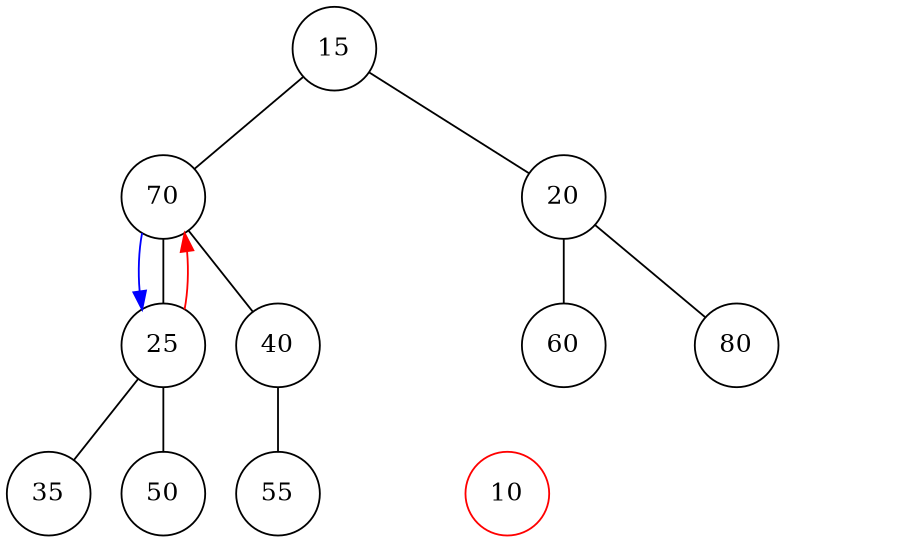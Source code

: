 digraph G { 
	size ="6,6";
	edge[arrowhead=none,arrowtail=none]
	
	//root
	node10 [shape=circle,label="15"];
	
	//level1
	node15 [shape=circle,label="70"];
	node10 -> node15
	
	edge[arrowhead=none,arrowtail=none,color=black]
	
	node20 [shape=circle,label="20"];
	node10 -> node20

	//level 2
	node25 [shape=circle,label="25"];
	
	edge[arrowhead=normal,arrowtail=none,color=blue]
	node15 -> node25
	
	edge[arrowhead=none,arrowtail=none,color=black]
	node15 -> node25
	edge[arrowhead=normal,arrowtail=none,color=red]
	node25 -> node15	
	
	
	node40 [shape=circle,label="40"];
	edge[arrowhead=none,arrowtail=none,color=black]	
	node15 -> node40
	
	node60 [shape=circle,label="60"];
	node20 -> node60
	node80 [shape=circle,label="80"];
	node20 -> node80

	//level 3
	node35 [shape=circle,label="35"];
	node25 -> node35
	
	node50 [shape=circle,label="50"];
	node25 -> node50
		
	node55 [shape=circle,label="55"];
	node40 -> node55
	
	node70 [shape=circle,label="70",style=invis];
	node40 -> node70[style=invis]

	
	
	node59 [shape=circle,label="10",color=red];
	node60 -> node59[style=invis]
	
	//edge[arrowhead=normal,arrowtail=none,color=red]
	//node10->node59
	
	
	//edge[arrowhead=normal,arrowtail=none,color=blue]
	//node50->node10

	node58 [shape=circle,label="58",style=invis];
	node60 -> node58[style=invis]
	
	node79 [shape=circle,label="79",style=invis];
	node80 -> node79[style=invis]
	
	node78 [shape=circle,label="78",style=invis];
	node80 -> node78[style=invis]
	
		
	





	
}